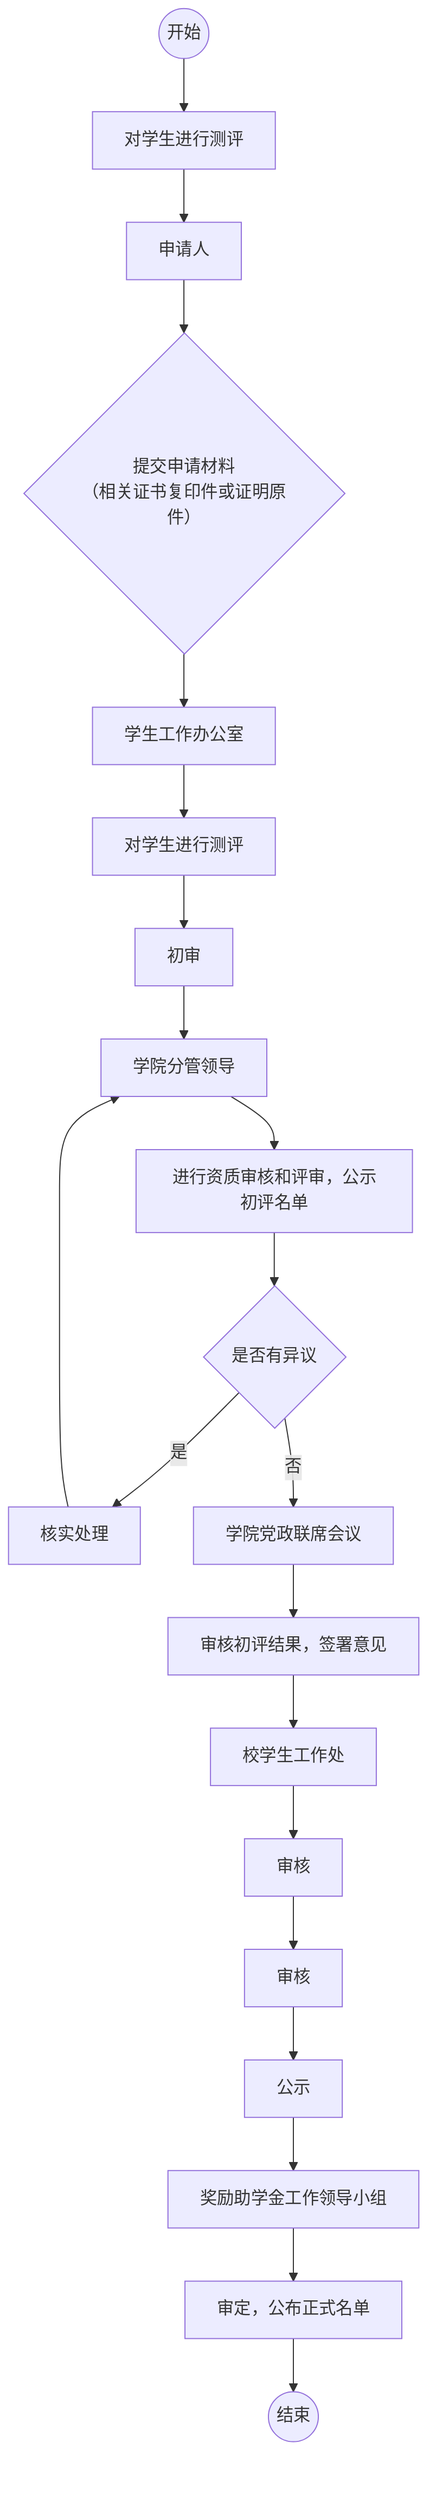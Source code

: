 flowchart TD
    Start((开始)) --> A[对学生进行测评]
    A --> B[申请人]
    B --> C{提交申请材料<br>（相关证书复印件或证明原件）}
    C --> D[学生工作办公室]
    D --> E[对学生进行测评]
    E --> F[初审]
    F --> G[学院分管领导]
    G --> H[进行资质审核和评审，公示初评名单]
    H --> I{是否有异议}
    I -->|是| J[核实处理] --> G
    I -->|否| K[学院党政联席会议]
    K --> L[审核初评结果，签署意见]
    L --> M[校学生工作处]
    M --> N[审核]
    N --> O[审核]
    O --> P[公示]
    P --> Q[奖励助学金工作领导小组]
    Q --> R[审定，公布正式名单]
    R --> End((结束))